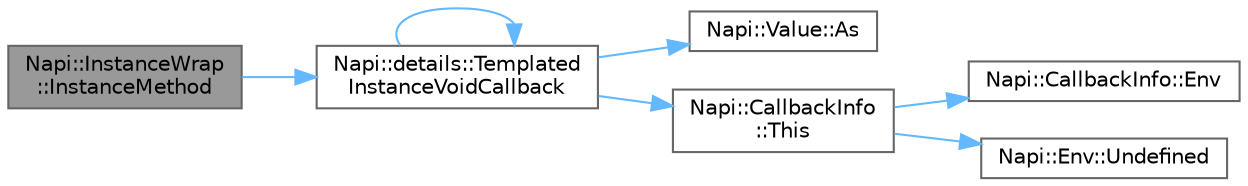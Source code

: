 digraph "Napi::InstanceWrap::InstanceMethod"
{
 // LATEX_PDF_SIZE
  bgcolor="transparent";
  edge [fontname=Helvetica,fontsize=10,labelfontname=Helvetica,labelfontsize=10];
  node [fontname=Helvetica,fontsize=10,shape=box,height=0.2,width=0.4];
  rankdir="LR";
  Node1 [id="Node000001",label="Napi::InstanceWrap\l::InstanceMethod",height=0.2,width=0.4,color="gray40", fillcolor="grey60", style="filled", fontcolor="black",tooltip=" "];
  Node1 -> Node2 [id="edge7_Node000001_Node000002",color="steelblue1",style="solid",tooltip=" "];
  Node2 [id="Node000002",label="Napi::details::Templated\lInstanceVoidCallback",height=0.2,width=0.4,color="grey40", fillcolor="white", style="filled",URL="$namespace_napi_1_1details.html#aa75f927fdfd3fcb5ca56c8fdc83b3017",tooltip=" "];
  Node2 -> Node3 [id="edge8_Node000002_Node000003",color="steelblue1",style="solid",tooltip=" "];
  Node3 [id="Node000003",label="Napi::Value::As",height=0.2,width=0.4,color="grey40", fillcolor="white", style="filled",URL="$class_napi_1_1_value.html#a9c1a9c4eca9617b0aafbe311c946982a",tooltip=" "];
  Node2 -> Node2 [id="edge9_Node000002_Node000002",color="steelblue1",style="solid",tooltip=" "];
  Node2 -> Node4 [id="edge10_Node000002_Node000004",color="steelblue1",style="solid",tooltip=" "];
  Node4 [id="Node000004",label="Napi::CallbackInfo\l::This",height=0.2,width=0.4,color="grey40", fillcolor="white", style="filled",URL="$class_napi_1_1_callback_info.html#a216112c90346f2d3701b2d8cc14591c9",tooltip=" "];
  Node4 -> Node5 [id="edge11_Node000004_Node000005",color="steelblue1",style="solid",tooltip=" "];
  Node5 [id="Node000005",label="Napi::CallbackInfo::Env",height=0.2,width=0.4,color="grey40", fillcolor="white", style="filled",URL="$class_napi_1_1_callback_info.html#af5dda76cc6b32aa6816f60437249fa5c",tooltip=" "];
  Node4 -> Node6 [id="edge12_Node000004_Node000006",color="steelblue1",style="solid",tooltip=" "];
  Node6 [id="Node000006",label="Napi::Env::Undefined",height=0.2,width=0.4,color="grey40", fillcolor="white", style="filled",URL="$class_napi_1_1_env.html#ae4a30c185fcf9957e9af84c966a31677",tooltip=" "];
}
